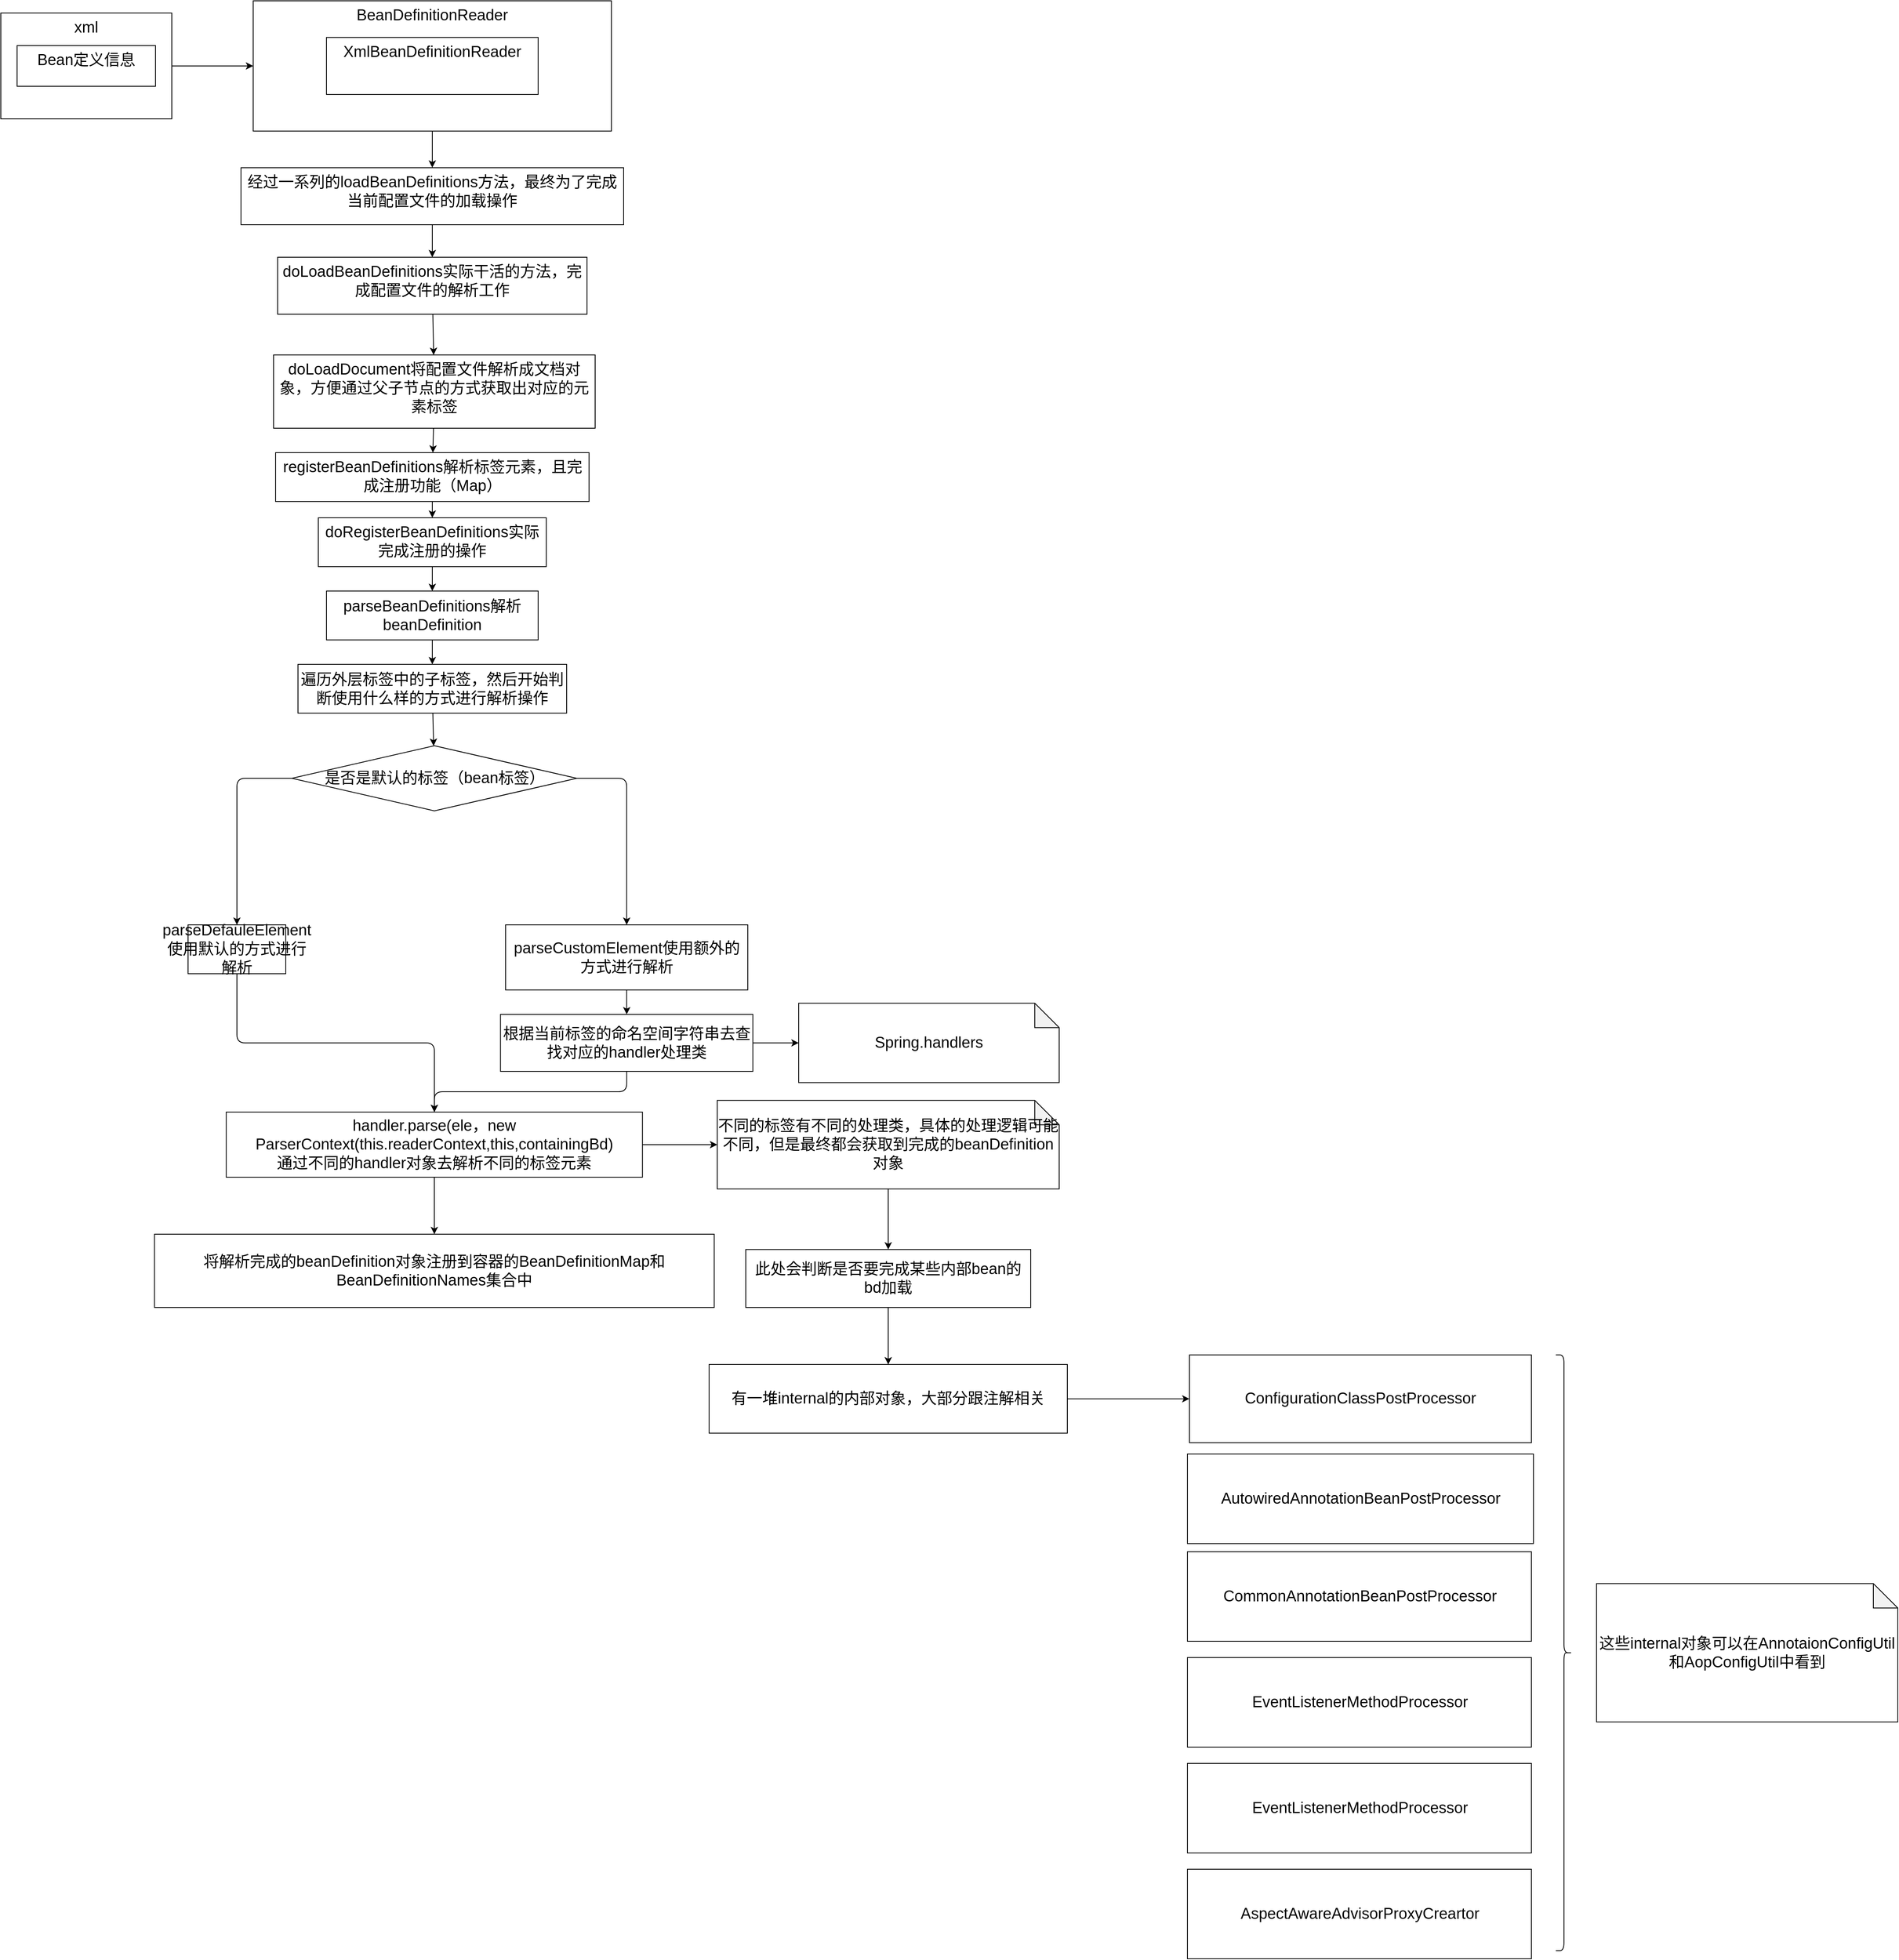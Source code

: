 <mxfile>
    <diagram id="DIEWpcdP-CdbJFsCB096" name="Page-1">
        <mxGraphModel dx="896" dy="726" grid="1" gridSize="10" guides="1" tooltips="1" connect="1" arrows="1" fold="1" page="1" pageScale="1" pageWidth="1000000" pageHeight="1000000" math="0" shadow="0">
            <root>
                <mxCell id="0"/>
                <mxCell id="1" parent="0"/>
                <mxCell id="9" value="" style="edgeStyle=none;html=1;fontSize=19;" edge="1" parent="1" source="3" target="7">
                    <mxGeometry relative="1" as="geometry"/>
                </mxCell>
                <mxCell id="3" value="xml" style="whiteSpace=wrap;html=1;fontSize=19;verticalAlign=top;" vertex="1" parent="1">
                    <mxGeometry x="590" y="730" width="210" height="130" as="geometry"/>
                </mxCell>
                <mxCell id="2" value="Bean定义信息" style="whiteSpace=wrap;html=1;fontSize=19;verticalAlign=top;align=center;" vertex="1" parent="1">
                    <mxGeometry x="610" y="770" width="170" height="50" as="geometry"/>
                </mxCell>
                <mxCell id="11" value="" style="edgeStyle=none;html=1;fontSize=19;" edge="1" parent="1" source="7" target="10">
                    <mxGeometry relative="1" as="geometry"/>
                </mxCell>
                <mxCell id="7" value="BeanDefinitionReader" style="whiteSpace=wrap;html=1;fontSize=19;verticalAlign=top;" vertex="1" parent="1">
                    <mxGeometry x="900" y="715" width="440" height="160" as="geometry"/>
                </mxCell>
                <mxCell id="8" value="XmlBeanDefinitionReader" style="whiteSpace=wrap;html=1;fontSize=19;verticalAlign=top;align=center;" vertex="1" parent="1">
                    <mxGeometry x="990" y="760" width="260" height="70" as="geometry"/>
                </mxCell>
                <mxCell id="13" value="" style="edgeStyle=none;html=1;fontSize=19;" edge="1" parent="1" source="10" target="12">
                    <mxGeometry relative="1" as="geometry"/>
                </mxCell>
                <mxCell id="10" value="经过一系列的loadBeanDefinitions方法，最终为了完成当前配置文件的加载操作" style="whiteSpace=wrap;html=1;fontSize=19;verticalAlign=top;" vertex="1" parent="1">
                    <mxGeometry x="885" y="920" width="470" height="70" as="geometry"/>
                </mxCell>
                <mxCell id="15" value="" style="edgeStyle=none;html=1;fontSize=19;" edge="1" parent="1" source="12" target="14">
                    <mxGeometry relative="1" as="geometry"/>
                </mxCell>
                <mxCell id="12" value="doLoadBeanDefinitions实际干活的方法，完成配置文件的解析工作" style="whiteSpace=wrap;html=1;fontSize=19;verticalAlign=top;" vertex="1" parent="1">
                    <mxGeometry x="930" y="1030" width="380" height="70" as="geometry"/>
                </mxCell>
                <mxCell id="17" value="" style="edgeStyle=none;html=1;fontSize=19;" edge="1" parent="1" source="14" target="16">
                    <mxGeometry relative="1" as="geometry"/>
                </mxCell>
                <mxCell id="14" value="doLoadDocument将配置文件解析成文档对象，方便通过父子节点的方式获取出对应的元素标签" style="whiteSpace=wrap;html=1;fontSize=19;verticalAlign=top;" vertex="1" parent="1">
                    <mxGeometry x="925" y="1150" width="395" height="90" as="geometry"/>
                </mxCell>
                <mxCell id="19" value="" style="edgeStyle=none;html=1;fontSize=19;" edge="1" parent="1" source="16" target="18">
                    <mxGeometry relative="1" as="geometry"/>
                </mxCell>
                <mxCell id="16" value="registerBeanDefinitions解析标签元素，且完成注册功能（Map）" style="whiteSpace=wrap;html=1;fontSize=19;verticalAlign=top;" vertex="1" parent="1">
                    <mxGeometry x="927.5" y="1270" width="385" height="60" as="geometry"/>
                </mxCell>
                <mxCell id="21" value="" style="edgeStyle=none;html=1;fontSize=19;" edge="1" parent="1" source="18" target="20">
                    <mxGeometry relative="1" as="geometry"/>
                </mxCell>
                <mxCell id="18" value="doRegisterBeanDefinitions实际完成注册的操作" style="whiteSpace=wrap;html=1;fontSize=19;verticalAlign=top;" vertex="1" parent="1">
                    <mxGeometry x="980" y="1350" width="280" height="60" as="geometry"/>
                </mxCell>
                <mxCell id="27" value="" style="edgeStyle=none;html=1;fontSize=19;" edge="1" parent="1" source="20" target="26">
                    <mxGeometry relative="1" as="geometry"/>
                </mxCell>
                <mxCell id="20" value="parseBeanDefinitions解析beanDefinition" style="whiteSpace=wrap;html=1;fontSize=19;" vertex="1" parent="1">
                    <mxGeometry x="990" y="1440" width="260" height="60" as="geometry"/>
                </mxCell>
                <mxCell id="33" style="edgeStyle=orthogonalEdgeStyle;html=1;exitX=0;exitY=0.5;exitDx=0;exitDy=0;entryX=0.5;entryY=0;entryDx=0;entryDy=0;fontSize=19;" edge="1" parent="1" source="24" target="29">
                    <mxGeometry relative="1" as="geometry"/>
                </mxCell>
                <mxCell id="34" style="edgeStyle=orthogonalEdgeStyle;elbow=vertical;html=1;exitX=1;exitY=0.5;exitDx=0;exitDy=0;fontSize=19;" edge="1" parent="1" source="24" target="31">
                    <mxGeometry relative="1" as="geometry"/>
                </mxCell>
                <mxCell id="24" value="是否是默认的标签（bean标签）" style="rhombus;whiteSpace=wrap;html=1;fontSize=19;" vertex="1" parent="1">
                    <mxGeometry x="947.5" y="1630" width="350" height="80" as="geometry"/>
                </mxCell>
                <mxCell id="28" value="" style="edgeStyle=none;html=1;fontSize=19;" edge="1" parent="1" source="26" target="24">
                    <mxGeometry relative="1" as="geometry"/>
                </mxCell>
                <mxCell id="26" value="遍历外层标签中的子标签，然后开始判断使用什么样的方式进行解析操作" style="whiteSpace=wrap;html=1;fontSize=19;" vertex="1" parent="1">
                    <mxGeometry x="955" y="1530" width="330" height="60" as="geometry"/>
                </mxCell>
                <mxCell id="43" style="edgeStyle=orthogonalEdgeStyle;html=1;exitX=0.5;exitY=1;exitDx=0;exitDy=0;fontSize=19;elbow=vertical;" edge="1" parent="1" source="29" target="41">
                    <mxGeometry relative="1" as="geometry"/>
                </mxCell>
                <mxCell id="29" value="parseDefauleElement&lt;br&gt;使用默认的方式进行解析" style="whiteSpace=wrap;html=1;fontSize=19;" vertex="1" parent="1">
                    <mxGeometry x="820" y="1850" width="120" height="60" as="geometry"/>
                </mxCell>
                <mxCell id="40" value="" style="edgeStyle=orthogonalEdgeStyle;html=1;fontSize=19;elbow=vertical;" edge="1" parent="1" source="31" target="35">
                    <mxGeometry relative="1" as="geometry"/>
                </mxCell>
                <mxCell id="31" value="parseCustomElement使用额外的方式进行解析" style="whiteSpace=wrap;html=1;fontSize=19;" vertex="1" parent="1">
                    <mxGeometry x="1210" y="1850" width="297.5" height="80" as="geometry"/>
                </mxCell>
                <mxCell id="37" value="" style="edgeStyle=orthogonalEdgeStyle;html=1;fontSize=19;elbow=vertical;entryX=0;entryY=0.5;entryDx=0;entryDy=0;entryPerimeter=0;" edge="1" parent="1" source="35" target="39">
                    <mxGeometry relative="1" as="geometry">
                        <mxPoint x="1688.75" y="1995" as="targetPoint"/>
                    </mxGeometry>
                </mxCell>
                <mxCell id="42" value="" style="edgeStyle=orthogonalEdgeStyle;html=1;fontSize=19;elbow=vertical;" edge="1" parent="1" source="35" target="41">
                    <mxGeometry relative="1" as="geometry"/>
                </mxCell>
                <mxCell id="35" value="根据当前标签的命名空间字符串去查找对应的handler处理类" style="whiteSpace=wrap;html=1;fontSize=19;" vertex="1" parent="1">
                    <mxGeometry x="1203.75" y="1960" width="310" height="70" as="geometry"/>
                </mxCell>
                <mxCell id="39" value="Spring.handlers" style="shape=note;whiteSpace=wrap;html=1;backgroundOutline=1;darkOpacity=0.05;fontSize=19;" vertex="1" parent="1">
                    <mxGeometry x="1570" y="1946.25" width="320" height="97.5" as="geometry"/>
                </mxCell>
                <mxCell id="47" value="" style="edgeStyle=orthogonalEdgeStyle;html=1;fontSize=19;elbow=vertical;" edge="1" parent="1" source="41" target="46">
                    <mxGeometry relative="1" as="geometry"/>
                </mxCell>
                <mxCell id="49" value="" style="edgeStyle=orthogonalEdgeStyle;html=1;fontSize=19;elbow=vertical;" edge="1" parent="1" source="41" target="48">
                    <mxGeometry relative="1" as="geometry"/>
                </mxCell>
                <mxCell id="41" value="handler.parse(ele，new ParserContext(this.readerContext,this,containingBd)&lt;br&gt;通过不同的handler对象去解析不同的标签元素" style="whiteSpace=wrap;html=1;fontSize=19;" vertex="1" parent="1">
                    <mxGeometry x="866.88" y="2080" width="511.25" height="80" as="geometry"/>
                </mxCell>
                <mxCell id="46" value="将解析完成的beanDefinition对象注册到容器的BeanDefinitionMap和BeanDefinitionNames集合中" style="whiteSpace=wrap;html=1;fontSize=19;" vertex="1" parent="1">
                    <mxGeometry x="778.76" y="2230" width="687.49" height="90" as="geometry"/>
                </mxCell>
                <mxCell id="51" value="" style="edgeStyle=orthogonalEdgeStyle;html=1;fontSize=19;elbow=vertical;" edge="1" parent="1" source="48" target="50">
                    <mxGeometry relative="1" as="geometry"/>
                </mxCell>
                <mxCell id="48" value="不同的标签有不同的处理类，具体的处理逻辑可能不同，但是最终都会获取到完成的beanDefinition对象" style="shape=note;whiteSpace=wrap;html=1;backgroundOutline=1;darkOpacity=0.05;fontSize=19;" vertex="1" parent="1">
                    <mxGeometry x="1470" y="2065.63" width="420" height="108.75" as="geometry"/>
                </mxCell>
                <mxCell id="53" value="" style="edgeStyle=orthogonalEdgeStyle;html=1;fontSize=19;elbow=vertical;" edge="1" parent="1" source="50" target="52">
                    <mxGeometry relative="1" as="geometry"/>
                </mxCell>
                <mxCell id="50" value="此处会判断是否要完成某些内部bean的bd加载" style="whiteSpace=wrap;html=1;fontSize=19;" vertex="1" parent="1">
                    <mxGeometry x="1505" y="2248.76" width="350" height="71.24" as="geometry"/>
                </mxCell>
                <mxCell id="55" value="" style="edgeStyle=orthogonalEdgeStyle;html=1;fontSize=19;elbow=vertical;" edge="1" parent="1" source="52" target="54">
                    <mxGeometry relative="1" as="geometry"/>
                </mxCell>
                <mxCell id="52" value="有一堆internal的内部对象，大部分跟注解相关" style="whiteSpace=wrap;html=1;fontSize=19;" vertex="1" parent="1">
                    <mxGeometry x="1460" y="2390" width="440" height="84.38" as="geometry"/>
                </mxCell>
                <mxCell id="54" value="ConfigurationClassPostProcessor" style="whiteSpace=wrap;html=1;fontSize=19;" vertex="1" parent="1">
                    <mxGeometry x="2050" y="2378.28" width="420" height="107.81" as="geometry"/>
                </mxCell>
                <mxCell id="56" value="AutowiredAnnotationBeanPostProcessor" style="whiteSpace=wrap;html=1;fontSize=19;" vertex="1" parent="1">
                    <mxGeometry x="2047.5" y="2500" width="425" height="110" as="geometry"/>
                </mxCell>
                <mxCell id="57" value="CommonAnnotationBeanPostProcessor" style="whiteSpace=wrap;html=1;fontSize=19;" vertex="1" parent="1">
                    <mxGeometry x="2047.5" y="2620" width="422.5" height="110" as="geometry"/>
                </mxCell>
                <mxCell id="58" value="EventListenerMethodProcessor" style="whiteSpace=wrap;html=1;fontSize=19;" vertex="1" parent="1">
                    <mxGeometry x="2047.5" y="2750" width="422.5" height="110" as="geometry"/>
                </mxCell>
                <mxCell id="59" value="EventListenerMethodProcessor" style="whiteSpace=wrap;html=1;fontSize=19;" vertex="1" parent="1">
                    <mxGeometry x="2047.5" y="2880" width="422.5" height="110" as="geometry"/>
                </mxCell>
                <mxCell id="60" value="AspectAwareAdvisorProxyCreartor" style="whiteSpace=wrap;html=1;fontSize=19;" vertex="1" parent="1">
                    <mxGeometry x="2047.5" y="3010" width="422.5" height="110" as="geometry"/>
                </mxCell>
                <mxCell id="61" value="" style="shape=curlyBracket;whiteSpace=wrap;html=1;rounded=1;flipH=1;fontSize=19;" vertex="1" parent="1">
                    <mxGeometry x="2500" y="2378.28" width="20" height="731.72" as="geometry"/>
                </mxCell>
                <mxCell id="64" value="这些internal对象可以在AnnotaionConfigUtil和AopConfigUtil中看到" style="shape=note;whiteSpace=wrap;html=1;backgroundOutline=1;darkOpacity=0.05;fontSize=19;" vertex="1" parent="1">
                    <mxGeometry x="2550" y="2659.14" width="370" height="170" as="geometry"/>
                </mxCell>
            </root>
        </mxGraphModel>
    </diagram>
</mxfile>